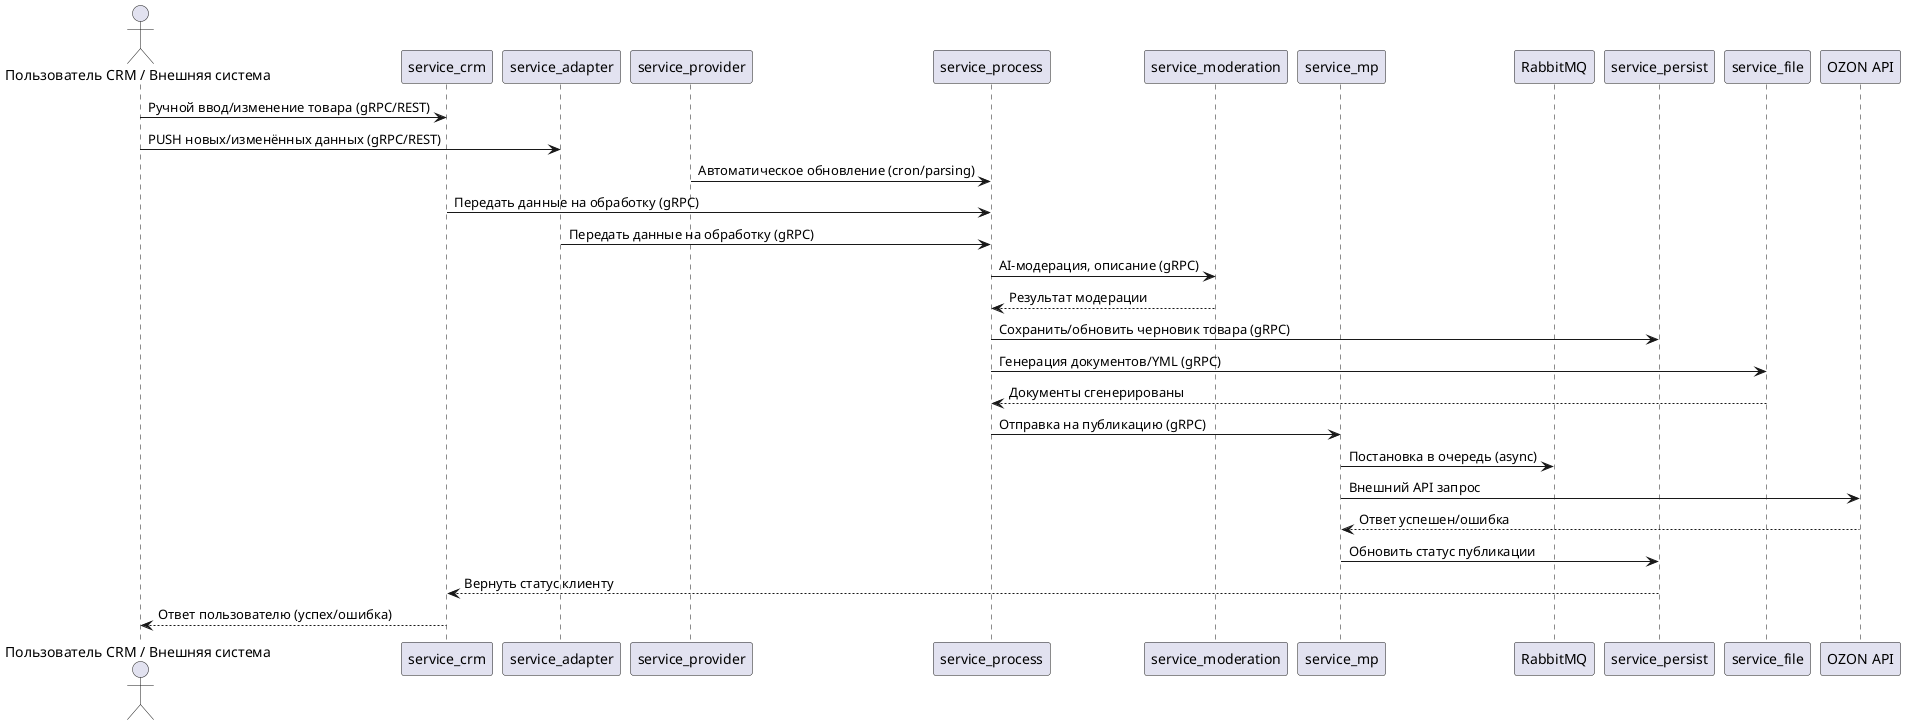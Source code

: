 @startuml
actor "Пользователь CRM / Внешняя система" as User

participant "service_crm" as CRMsvc
participant "service_adapter" as Adapter
participant "service_provider" as Provider
participant "service_process" as Proc
participant "service_moderation" as Mod
participant "service_mp" as MP
participant "RabbitMQ" as Queue
participant "service_persist" as Persist
participant "service_file" as File
participant "OZON API" as Ozon

User -> CRMsvc : Ручной ввод/изменение товара (gRPC/REST)
User -> Adapter : PUSH новых/изменённых данных (gRPC/REST)
Provider -> Proc : Автоматическое обновление (cron/parsing)

CRMsvc -> Proc : Передать данные на обработку (gRPC) 
Adapter -> Proc : Передать данные на обработку (gRPC)
Proc -> Mod : AI-модерация, описание (gRPC)
Mod --> Proc : Результат модерации
Proc -> Persist : Сохранить/обновить черновик товара (gRPC)
Proc -> File : Генерация документов/YML (gRPC)
File --> Proc : Документы сгенерированы
Proc -> MP : Отправка на публикацию (gRPC)
MP -> Queue : Постановка в очередь (async)
MP -> Ozon : Внешний API запрос
Ozon --> MP : Ответ успешен/ошибка
MP -> Persist : Обновить статус публикации
Persist --> CRMsvc : Вернуть статус клиенту
CRMsvc --> User : Ответ пользователю (успех/ошибка)

@enduml